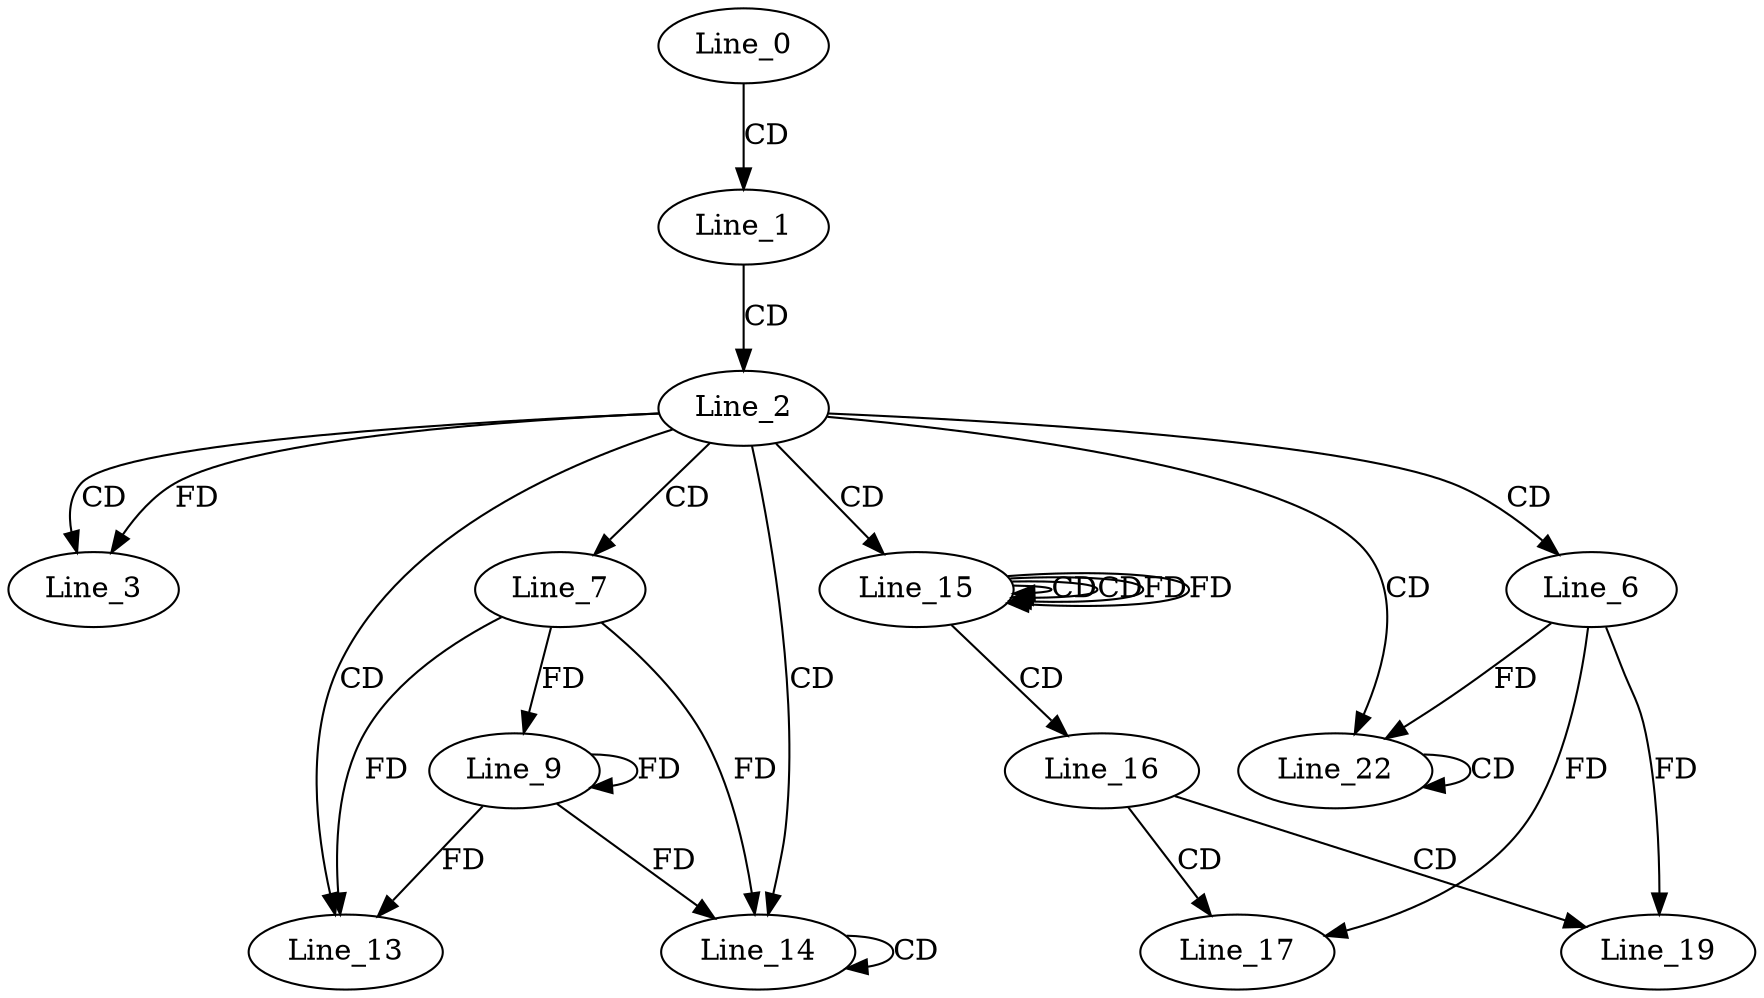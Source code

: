digraph G {
  Line_0;
  Line_1;
  Line_2;
  Line_3;
  Line_3;
  Line_6;
  Line_7;
  Line_9;
  Line_9;
  Line_13;
  Line_13;
  Line_14;
  Line_14;
  Line_15;
  Line_15;
  Line_15;
  Line_16;
  Line_17;
  Line_19;
  Line_22;
  Line_22;
  Line_0 -> Line_1 [ label="CD" ];
  Line_1 -> Line_2 [ label="CD" ];
  Line_2 -> Line_3 [ label="CD" ];
  Line_2 -> Line_3 [ label="FD" ];
  Line_2 -> Line_6 [ label="CD" ];
  Line_2 -> Line_7 [ label="CD" ];
  Line_7 -> Line_9 [ label="FD" ];
  Line_9 -> Line_9 [ label="FD" ];
  Line_2 -> Line_13 [ label="CD" ];
  Line_7 -> Line_13 [ label="FD" ];
  Line_9 -> Line_13 [ label="FD" ];
  Line_2 -> Line_14 [ label="CD" ];
  Line_14 -> Line_14 [ label="CD" ];
  Line_7 -> Line_14 [ label="FD" ];
  Line_9 -> Line_14 [ label="FD" ];
  Line_2 -> Line_15 [ label="CD" ];
  Line_15 -> Line_15 [ label="CD" ];
  Line_15 -> Line_15 [ label="CD" ];
  Line_15 -> Line_15 [ label="FD" ];
  Line_15 -> Line_16 [ label="CD" ];
  Line_16 -> Line_17 [ label="CD" ];
  Line_6 -> Line_17 [ label="FD" ];
  Line_16 -> Line_19 [ label="CD" ];
  Line_6 -> Line_19 [ label="FD" ];
  Line_2 -> Line_22 [ label="CD" ];
  Line_22 -> Line_22 [ label="CD" ];
  Line_6 -> Line_22 [ label="FD" ];
  Line_15 -> Line_15 [ label="FD" ];
}

